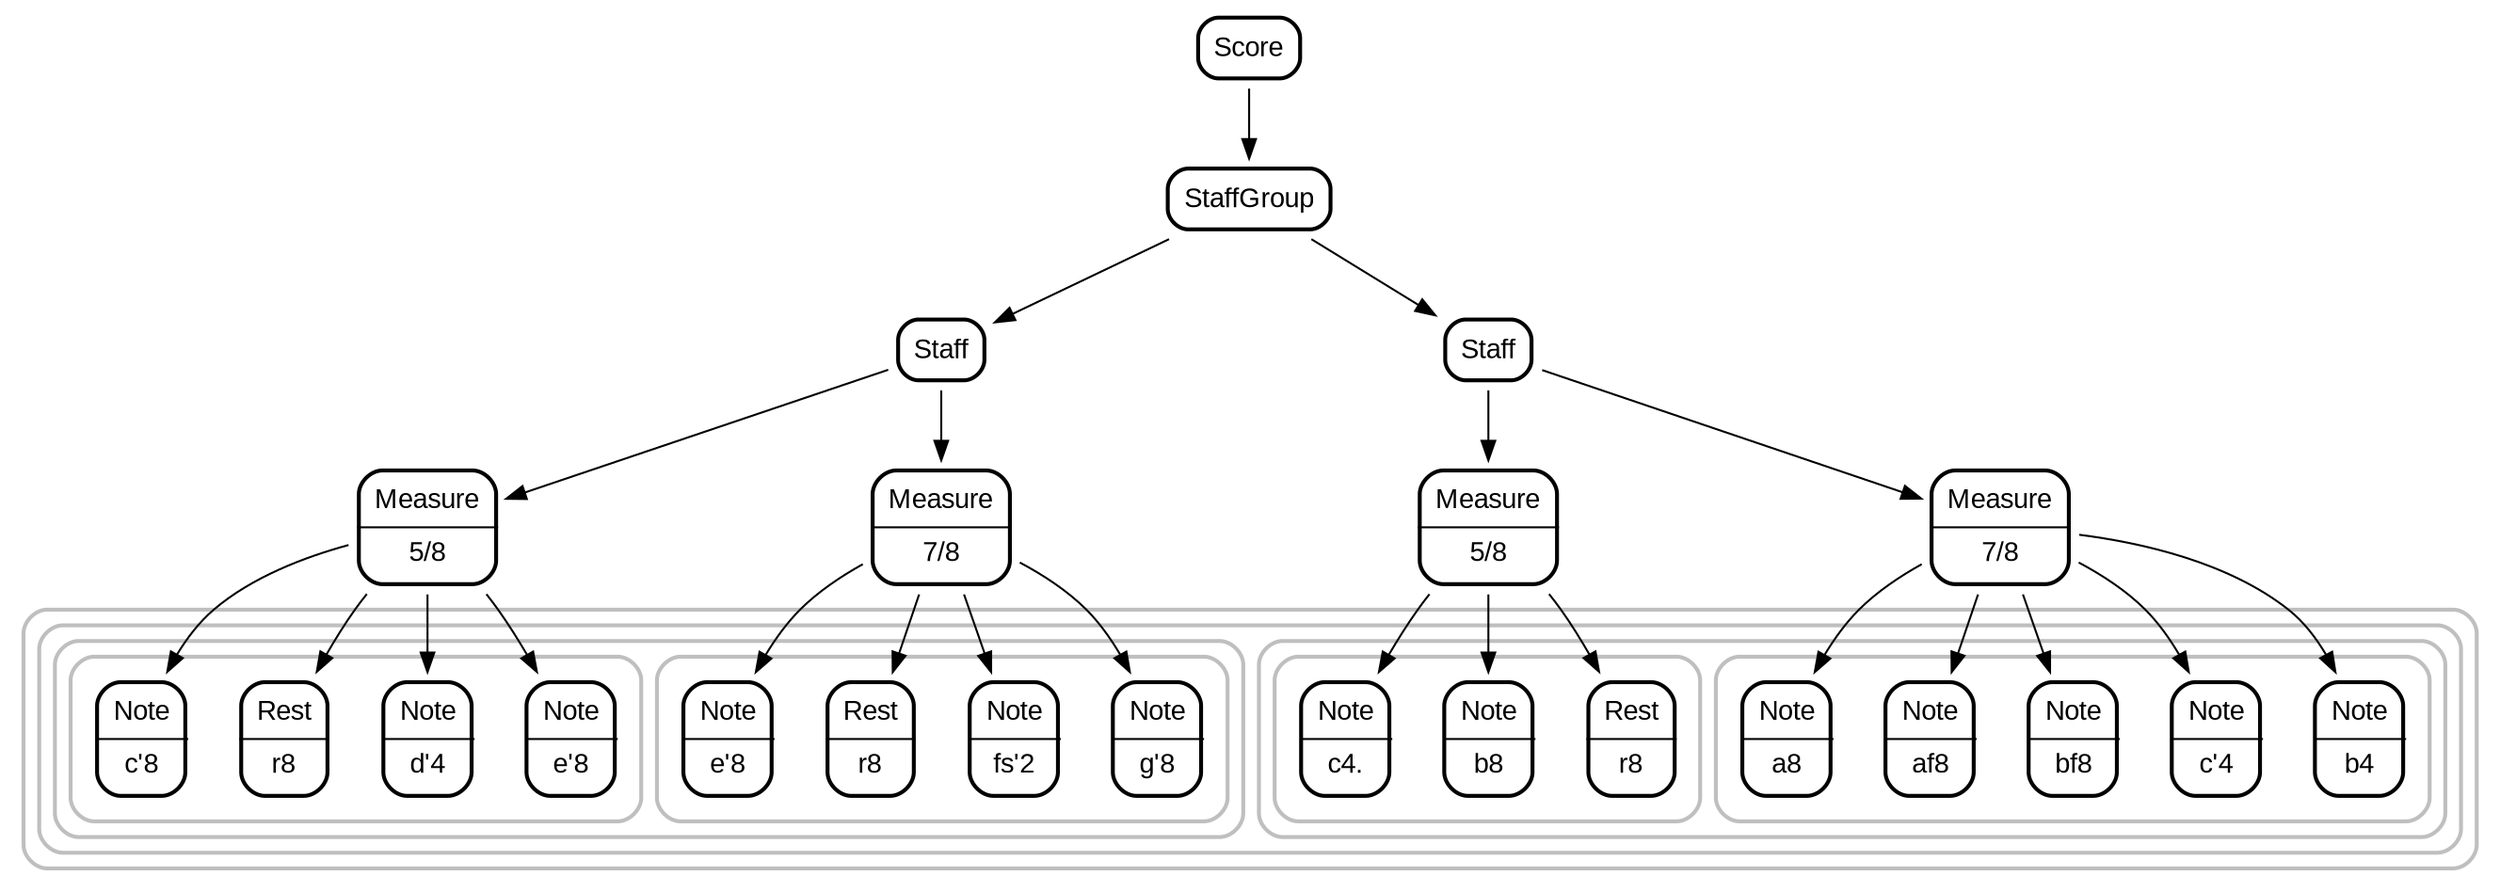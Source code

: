 digraph G {
    graph [style=rounded];
    node [fontname=Arial,
        shape=none];
    Score;
    StaffGroup_0;
    Staff_0_0;
    Measure_0_0_0;
    Note_0_0_0_3;
    Note_0_0_0_2;
    Rest_0_0_0_1;
    Note_0_0_0_0;
    Measure_0_0_1;
    Note_0_0_1_3;
    Note_0_0_1_2;
    Rest_0_0_1_1;
    Note_0_0_1_0;
    Staff_0_1;
    Measure_0_1_0;
    Rest_0_1_0_2;
    Note_0_1_0_1;
    Note_0_1_0_0;
    Measure_0_1_1;
    Note_0_1_1_4;
    Note_0_1_1_3;
    Note_0_1_1_2;
    Note_0_1_1_1;
    Note_0_1_1_0;
    Score [label=<
        <TABLE STYLE="ROUNDED" CELLPADDING="5" BORDER="2">
            <TR>
                <TD BORDER="0">Score</TD>
            </TR>
        </TABLE>>,
        margin=0.05];
    StaffGroup_0 [label=<
        <TABLE STYLE="ROUNDED" CELLPADDING="5" BORDER="2">
            <TR>
                <TD BORDER="0">StaffGroup</TD>
            </TR>
        </TABLE>>,
        margin=0.05];
    Staff_0_0 [label=<
        <TABLE STYLE="ROUNDED" CELLPADDING="5" BORDER="2">
            <TR>
                <TD BORDER="0">Staff</TD>
            </TR>
        </TABLE>>,
        margin=0.05];
    Measure_0_0_0 [label=<
        <TABLE STYLE="ROUNDED" CELLPADDING="5" BORDER="2">
            <TR>
                <TD BORDER="0">Measure</TD>
            </TR>
            <HR/>
            <TR>
                <TD BORDER="0">5/8</TD>
            </TR>
        </TABLE>>,
        margin=0.05];
    Measure_0_0_1 [label=<
        <TABLE STYLE="ROUNDED" CELLPADDING="5" BORDER="2">
            <TR>
                <TD BORDER="0">Measure</TD>
            </TR>
            <HR/>
            <TR>
                <TD BORDER="0">7/8</TD>
            </TR>
        </TABLE>>,
        margin=0.05];
    Staff_0_1 [label=<
        <TABLE STYLE="ROUNDED" CELLPADDING="5" BORDER="2">
            <TR>
                <TD BORDER="0">Staff</TD>
            </TR>
        </TABLE>>,
        margin=0.05];
    Measure_0_1_0 [label=<
        <TABLE STYLE="ROUNDED" CELLPADDING="5" BORDER="2">
            <TR>
                <TD BORDER="0">Measure</TD>
            </TR>
            <HR/>
            <TR>
                <TD BORDER="0">5/8</TD>
            </TR>
        </TABLE>>,
        margin=0.05];
    Measure_0_1_1 [label=<
        <TABLE STYLE="ROUNDED" CELLPADDING="5" BORDER="2">
            <TR>
                <TD BORDER="0">Measure</TD>
            </TR>
            <HR/>
            <TR>
                <TD BORDER="0">7/8</TD>
            </TR>
        </TABLE>>,
        margin=0.05];
    subgraph cluster_Score {
        graph [color=grey75,
            penwidth=2];
        subgraph cluster_StaffGroup_0 {
            graph [color=grey75,
                penwidth=2];
            subgraph cluster_Staff_0_0 {
                graph [color=grey75,
                    penwidth=2];
                subgraph cluster_Measure_0_0_0 {
                    graph [color=grey75,
                        penwidth=2];
                    Note_0_0_0_0 [label=<
                        <TABLE STYLE="ROUNDED" CELLPADDING="5" BORDER="2">
                            <TR>
                                <TD BORDER="0">Note</TD>
                            </TR>
                            <HR/>
                            <TR>
                                <TD BORDER="0">c'8</TD>
                            </TR>
                        </TABLE>>,
                        margin=0.05];
                    Rest_0_0_0_1 [label=<
                        <TABLE STYLE="ROUNDED" CELLPADDING="5" BORDER="2">
                            <TR>
                                <TD BORDER="0">Rest</TD>
                            </TR>
                            <HR/>
                            <TR>
                                <TD BORDER="0">r8</TD>
                            </TR>
                        </TABLE>>,
                        margin=0.05];
                    Note_0_0_0_2 [label=<
                        <TABLE STYLE="ROUNDED" CELLPADDING="5" BORDER="2">
                            <TR>
                                <TD BORDER="0">Note</TD>
                            </TR>
                            <HR/>
                            <TR>
                                <TD BORDER="0">d'4</TD>
                            </TR>
                        </TABLE>>,
                        margin=0.05];
                    Note_0_0_0_3 [label=<
                        <TABLE STYLE="ROUNDED" CELLPADDING="5" BORDER="2">
                            <TR>
                                <TD BORDER="0">Note</TD>
                            </TR>
                            <HR/>
                            <TR>
                                <TD BORDER="0">e'8</TD>
                            </TR>
                        </TABLE>>,
                        margin=0.05];
                }
                subgraph cluster_Measure_0_0_1 {
                    graph [color=grey75,
                        penwidth=2];
                    Note_0_0_1_0 [label=<
                        <TABLE STYLE="ROUNDED" CELLPADDING="5" BORDER="2">
                            <TR>
                                <TD BORDER="0">Note</TD>
                            </TR>
                            <HR/>
                            <TR>
                                <TD BORDER="0">e'8</TD>
                            </TR>
                        </TABLE>>,
                        margin=0.05];
                    Rest_0_0_1_1 [label=<
                        <TABLE STYLE="ROUNDED" CELLPADDING="5" BORDER="2">
                            <TR>
                                <TD BORDER="0">Rest</TD>
                            </TR>
                            <HR/>
                            <TR>
                                <TD BORDER="0">r8</TD>
                            </TR>
                        </TABLE>>,
                        margin=0.05];
                    Note_0_0_1_2 [label=<
                        <TABLE STYLE="ROUNDED" CELLPADDING="5" BORDER="2">
                            <TR>
                                <TD BORDER="0">Note</TD>
                            </TR>
                            <HR/>
                            <TR>
                                <TD BORDER="0">fs'2</TD>
                            </TR>
                        </TABLE>>,
                        margin=0.05];
                    Note_0_0_1_3 [label=<
                        <TABLE STYLE="ROUNDED" CELLPADDING="5" BORDER="2">
                            <TR>
                                <TD BORDER="0">Note</TD>
                            </TR>
                            <HR/>
                            <TR>
                                <TD BORDER="0">g'8</TD>
                            </TR>
                        </TABLE>>,
                        margin=0.05];
                }
            }
            subgraph cluster_Staff_0_1 {
                graph [color=grey75,
                    penwidth=2];
                subgraph cluster_Measure_0_1_0 {
                    graph [color=grey75,
                        penwidth=2];
                    Note_0_1_0_0 [label=<
                        <TABLE STYLE="ROUNDED" CELLPADDING="5" BORDER="2">
                            <TR>
                                <TD BORDER="0">Note</TD>
                            </TR>
                            <HR/>
                            <TR>
                                <TD BORDER="0">c4.</TD>
                            </TR>
                        </TABLE>>,
                        margin=0.05];
                    Note_0_1_0_1 [label=<
                        <TABLE STYLE="ROUNDED" CELLPADDING="5" BORDER="2">
                            <TR>
                                <TD BORDER="0">Note</TD>
                            </TR>
                            <HR/>
                            <TR>
                                <TD BORDER="0">b8</TD>
                            </TR>
                        </TABLE>>,
                        margin=0.05];
                    Rest_0_1_0_2 [label=<
                        <TABLE STYLE="ROUNDED" CELLPADDING="5" BORDER="2">
                            <TR>
                                <TD BORDER="0">Rest</TD>
                            </TR>
                            <HR/>
                            <TR>
                                <TD BORDER="0">r8</TD>
                            </TR>
                        </TABLE>>,
                        margin=0.05];
                }
                subgraph cluster_Measure_0_1_1 {
                    graph [color=grey75,
                        penwidth=2];
                    Note_0_1_1_0 [label=<
                        <TABLE STYLE="ROUNDED" CELLPADDING="5" BORDER="2">
                            <TR>
                                <TD BORDER="0">Note</TD>
                            </TR>
                            <HR/>
                            <TR>
                                <TD BORDER="0">a8</TD>
                            </TR>
                        </TABLE>>,
                        margin=0.05];
                    Note_0_1_1_1 [label=<
                        <TABLE STYLE="ROUNDED" CELLPADDING="5" BORDER="2">
                            <TR>
                                <TD BORDER="0">Note</TD>
                            </TR>
                            <HR/>
                            <TR>
                                <TD BORDER="0">af8</TD>
                            </TR>
                        </TABLE>>,
                        margin=0.05];
                    Note_0_1_1_2 [label=<
                        <TABLE STYLE="ROUNDED" CELLPADDING="5" BORDER="2">
                            <TR>
                                <TD BORDER="0">Note</TD>
                            </TR>
                            <HR/>
                            <TR>
                                <TD BORDER="0">bf8</TD>
                            </TR>
                        </TABLE>>,
                        margin=0.05];
                    Note_0_1_1_3 [label=<
                        <TABLE STYLE="ROUNDED" CELLPADDING="5" BORDER="2">
                            <TR>
                                <TD BORDER="0">Note</TD>
                            </TR>
                            <HR/>
                            <TR>
                                <TD BORDER="0">c'4</TD>
                            </TR>
                        </TABLE>>,
                        margin=0.05];
                    Note_0_1_1_4 [label=<
                        <TABLE STYLE="ROUNDED" CELLPADDING="5" BORDER="2">
                            <TR>
                                <TD BORDER="0">Note</TD>
                            </TR>
                            <HR/>
                            <TR>
                                <TD BORDER="0">b4</TD>
                            </TR>
                        </TABLE>>,
                        margin=0.05];
                }
            }
        }
    }
    Score -> StaffGroup_0;
    StaffGroup_0 -> Staff_0_0;
    StaffGroup_0 -> Staff_0_1;
    Staff_0_0 -> Measure_0_0_0;
    Staff_0_0 -> Measure_0_0_1;
    Measure_0_0_0 -> Note_0_0_0_0;
    Measure_0_0_0 -> Rest_0_0_0_1;
    Measure_0_0_0 -> Note_0_0_0_2;
    Measure_0_0_0 -> Note_0_0_0_3;
    Measure_0_0_1 -> Note_0_0_1_0;
    Measure_0_0_1 -> Rest_0_0_1_1;
    Measure_0_0_1 -> Note_0_0_1_2;
    Measure_0_0_1 -> Note_0_0_1_3;
    Staff_0_1 -> Measure_0_1_0;
    Staff_0_1 -> Measure_0_1_1;
    Measure_0_1_0 -> Note_0_1_0_0;
    Measure_0_1_0 -> Note_0_1_0_1;
    Measure_0_1_0 -> Rest_0_1_0_2;
    Measure_0_1_1 -> Note_0_1_1_0;
    Measure_0_1_1 -> Note_0_1_1_1;
    Measure_0_1_1 -> Note_0_1_1_2;
    Measure_0_1_1 -> Note_0_1_1_3;
    Measure_0_1_1 -> Note_0_1_1_4;
}